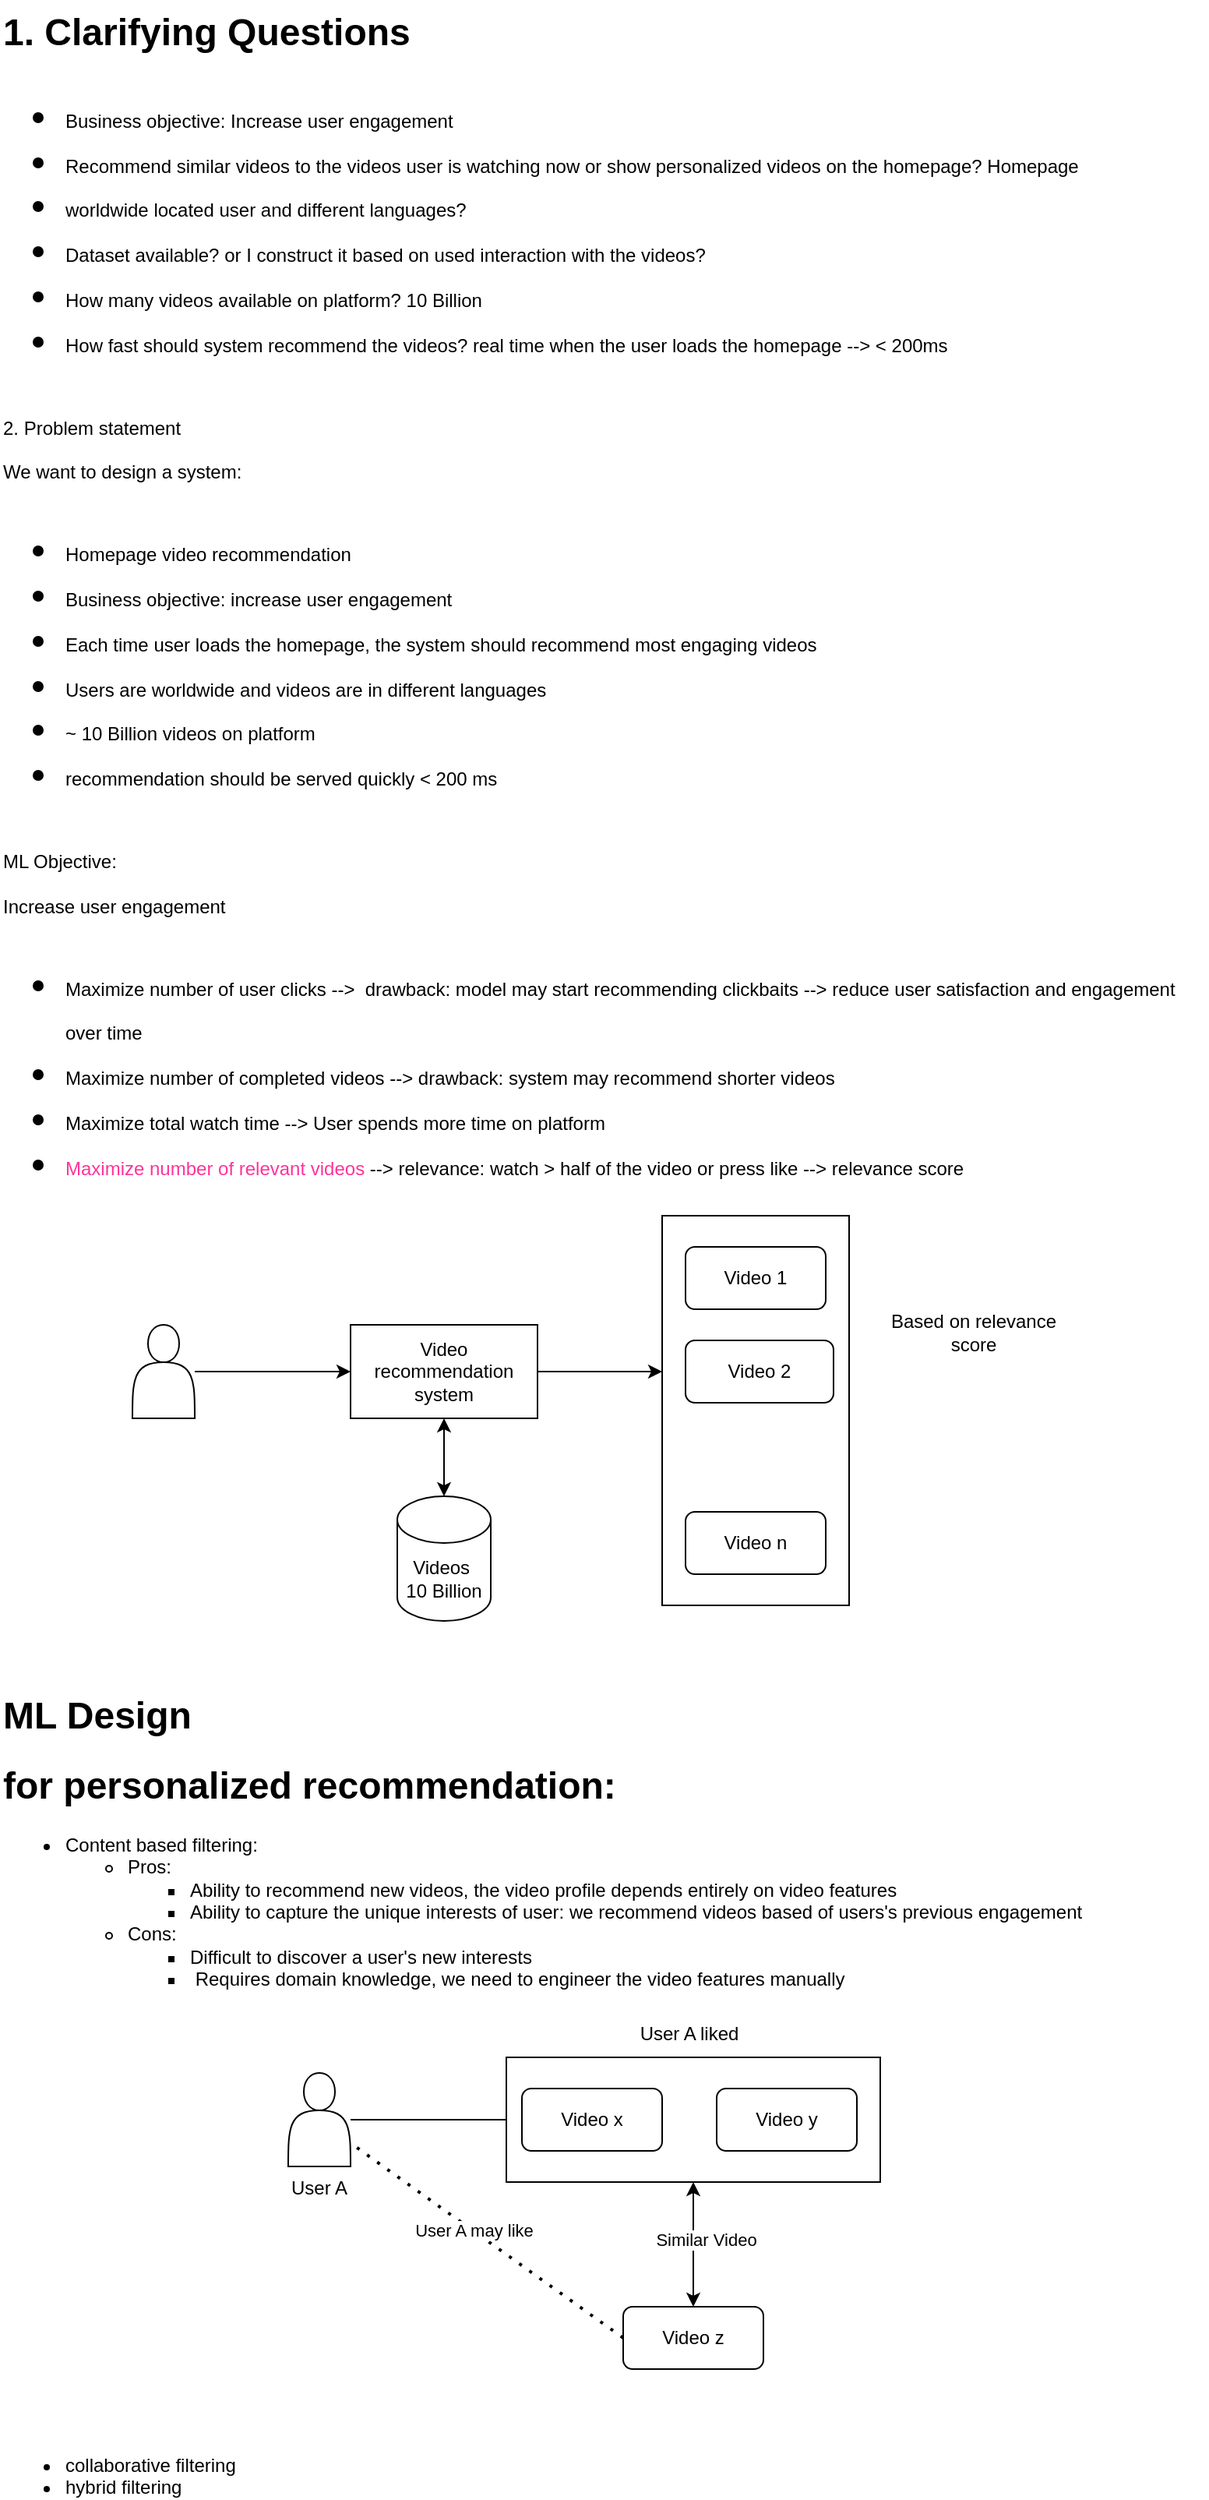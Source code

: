 <mxfile version="24.8.4">
  <diagram name="Page-1" id="ykQXPO-A_N70wSNFyHUw">
    <mxGraphModel dx="3533" dy="1187" grid="1" gridSize="10" guides="1" tooltips="1" connect="1" arrows="1" fold="1" page="1" pageScale="1" pageWidth="850" pageHeight="1100" math="0" shadow="0">
      <root>
        <mxCell id="0" />
        <mxCell id="1" parent="0" />
        <mxCell id="X0dmrrOlAeSeErXz5RRt-1" value="&lt;h1 style=&quot;margin-top: 0px;&quot;&gt;1. Clarifying Questions&lt;/h1&gt;&lt;h1 style=&quot;margin-top: 0px;&quot;&gt;&lt;ul&gt;&lt;li&gt;&lt;span style=&quot;font-size: 12px; font-weight: 400;&quot;&gt;Business objective: Increase user engagement&lt;/span&gt;&lt;/li&gt;&lt;li&gt;&lt;span style=&quot;font-size: 12px; font-weight: 400;&quot;&gt;Recommend similar videos to the videos user is watching now or show personalized videos on the homepage? Homepage&lt;/span&gt;&lt;/li&gt;&lt;li&gt;&lt;span style=&quot;font-size: 12px; font-weight: 400;&quot;&gt;worldwide located user and different languages?&amp;nbsp;&lt;/span&gt;&lt;/li&gt;&lt;li&gt;&lt;span style=&quot;font-size: 12px; font-weight: 400;&quot;&gt;Dataset available? or I construct it based on used interaction with the videos?&amp;nbsp;&lt;/span&gt;&lt;/li&gt;&lt;li&gt;&lt;span style=&quot;font-size: 12px; font-weight: 400;&quot;&gt;How many videos available on platform? 10 Billion&lt;/span&gt;&lt;/li&gt;&lt;li&gt;&lt;span style=&quot;font-size: 12px; font-weight: 400;&quot;&gt;How fast should system recommend the videos? real time when the user loads the homepage --&amp;gt; &amp;lt; 200ms&lt;/span&gt;&lt;/li&gt;&lt;/ul&gt;&lt;div&gt;&lt;span style=&quot;font-size: 12px; font-weight: 400;&quot;&gt;2. Problem statement&lt;/span&gt;&lt;/div&gt;&lt;div&gt;&lt;span style=&quot;font-size: 12px; font-weight: 400;&quot;&gt;We want to design a system:&amp;nbsp;&lt;/span&gt;&lt;/div&gt;&lt;div&gt;&lt;ul&gt;&lt;li&gt;&lt;span style=&quot;font-size: 12px; font-weight: 400;&quot;&gt;Homepage video recommendation&lt;/span&gt;&lt;/li&gt;&lt;li&gt;&lt;span style=&quot;font-size: 12px; font-weight: 400;&quot;&gt;Business objective: increase user engagement&lt;/span&gt;&lt;/li&gt;&lt;li&gt;&lt;span style=&quot;font-size: 12px; font-weight: 400;&quot;&gt;Each time user loads the homepage, the system should recommend most engaging videos&lt;/span&gt;&lt;/li&gt;&lt;li&gt;&lt;span style=&quot;font-size: 12px; font-weight: 400;&quot;&gt;Users are worldwide and videos are in different languages&lt;/span&gt;&lt;/li&gt;&lt;li&gt;&lt;span style=&quot;font-size: 12px; font-weight: 400;&quot;&gt;~ 10 Billion videos on platform&lt;/span&gt;&lt;/li&gt;&lt;li&gt;&lt;span style=&quot;font-size: 12px; font-weight: 400;&quot;&gt;recommendation should be served quickly &amp;lt; 200 ms&lt;/span&gt;&lt;/li&gt;&lt;/ul&gt;&lt;div&gt;&lt;span style=&quot;font-size: 12px; font-weight: 400;&quot;&gt;ML Objective:&amp;nbsp;&lt;/span&gt;&lt;/div&gt;&lt;/div&gt;&lt;div&gt;&lt;span style=&quot;font-size: 12px; font-weight: 400;&quot;&gt;Increase user engagement&lt;/span&gt;&lt;/div&gt;&lt;div&gt;&lt;ul&gt;&lt;li&gt;&lt;span style=&quot;font-size: 12px; font-weight: 400;&quot;&gt;Maximize number of user clicks --&amp;gt; &amp;nbsp;drawback: model may start recommending clickbaits --&amp;gt; reduce user satisfaction and engagement over time&lt;/span&gt;&lt;/li&gt;&lt;li&gt;&lt;span style=&quot;font-size: 12px; font-weight: 400;&quot;&gt;Maximize number of completed&amp;nbsp;videos --&amp;gt; drawback: system may recommend shorter videos&lt;/span&gt;&lt;/li&gt;&lt;li&gt;&lt;span style=&quot;font-size: 12px; font-weight: 400;&quot;&gt;Maximize total watch time --&amp;gt; User spends more time on platform&lt;/span&gt;&lt;/li&gt;&lt;li&gt;&lt;span style=&quot;font-size: 12px; font-weight: 400;&quot;&gt;&lt;font color=&quot;#ff3399&quot;&gt;Maximize number of relevant videos &lt;/font&gt;--&amp;gt; relevance: watch &amp;gt; half of the video or press like --&amp;gt; relevance score&lt;/span&gt;&lt;/li&gt;&lt;/ul&gt;&lt;/div&gt;&lt;/h1&gt;" style="text;html=1;whiteSpace=wrap;overflow=hidden;rounded=0;" vertex="1" parent="1">
          <mxGeometry x="-1655" y="40" width="775" height="770" as="geometry" />
        </mxCell>
        <mxCell id="X0dmrrOlAeSeErXz5RRt-14" value="&lt;h1 style=&quot;margin-top: 0px;&quot;&gt;ML Design&lt;/h1&gt;&lt;h1 style=&quot;margin-top: 0px;&quot;&gt;for personalized recommendation:&lt;/h1&gt;&lt;div&gt;&lt;ul&gt;&lt;li&gt;Content based filtering:&amp;nbsp;&lt;/li&gt;&lt;ul&gt;&lt;li&gt;Pros:&amp;nbsp;&lt;/li&gt;&lt;ul&gt;&lt;li&gt;Ability to recommend new videos, the video profile depends entirely on video features&lt;/li&gt;&lt;li&gt;Ability to capture the unique interests of user: we recommend videos based of users&#39;s previous engagement&lt;/li&gt;&lt;/ul&gt;&lt;li&gt;Cons:&amp;nbsp;&lt;/li&gt;&lt;ul&gt;&lt;li&gt;Difficult to discover a user&#39;s new interests&lt;/li&gt;&lt;li&gt;&amp;nbsp;Requires domain knowledge, we need to engineer the video features manually&lt;/li&gt;&lt;/ul&gt;&lt;/ul&gt;&lt;/ul&gt;&lt;div&gt;&lt;br&gt;&lt;/div&gt;&lt;div&gt;&lt;br&gt;&lt;/div&gt;&lt;div&gt;&lt;br&gt;&lt;/div&gt;&lt;div&gt;&lt;br&gt;&lt;/div&gt;&lt;div&gt;&lt;br&gt;&lt;/div&gt;&lt;div&gt;&lt;br&gt;&lt;/div&gt;&lt;div&gt;&lt;br&gt;&lt;/div&gt;&lt;div&gt;&lt;br&gt;&lt;/div&gt;&lt;div&gt;&lt;br&gt;&lt;/div&gt;&lt;div&gt;&lt;br&gt;&lt;/div&gt;&lt;div&gt;&lt;br&gt;&lt;/div&gt;&lt;div&gt;&lt;br&gt;&lt;/div&gt;&lt;div&gt;&lt;br&gt;&lt;/div&gt;&lt;div&gt;&lt;br&gt;&lt;/div&gt;&lt;div&gt;&lt;br&gt;&lt;/div&gt;&lt;div&gt;&lt;br&gt;&lt;/div&gt;&lt;div&gt;&lt;br&gt;&lt;/div&gt;&lt;div&gt;&lt;br&gt;&lt;/div&gt;&lt;div&gt;&lt;br&gt;&lt;/div&gt;&lt;ul&gt;&lt;li&gt;collaborative filtering&lt;/li&gt;&lt;li&gt;hybrid filtering&lt;/li&gt;&lt;/ul&gt;&lt;/div&gt;" style="text;html=1;whiteSpace=wrap;overflow=hidden;rounded=0;" vertex="1" parent="1">
          <mxGeometry x="-1655" y="1120" width="775" height="520" as="geometry" />
        </mxCell>
        <mxCell id="X0dmrrOlAeSeErXz5RRt-15" value="" style="group" vertex="1" connectable="0" parent="1">
          <mxGeometry x="-1570" y="820" width="600" height="260" as="geometry" />
        </mxCell>
        <mxCell id="X0dmrrOlAeSeErXz5RRt-8" value="" style="edgeStyle=orthogonalEdgeStyle;rounded=0;orthogonalLoop=1;jettySize=auto;html=1;" edge="1" parent="X0dmrrOlAeSeErXz5RRt-15" source="X0dmrrOlAeSeErXz5RRt-2">
          <mxGeometry relative="1" as="geometry">
            <mxPoint x="340" y="100" as="targetPoint" />
            <Array as="points">
              <mxPoint x="300" y="100" />
              <mxPoint x="300" y="100" />
            </Array>
          </mxGeometry>
        </mxCell>
        <mxCell id="X0dmrrOlAeSeErXz5RRt-11" value="" style="edgeStyle=orthogonalEdgeStyle;rounded=0;orthogonalLoop=1;jettySize=auto;html=1;startArrow=classic;startFill=1;" edge="1" parent="X0dmrrOlAeSeErXz5RRt-15" source="X0dmrrOlAeSeErXz5RRt-2" target="X0dmrrOlAeSeErXz5RRt-10">
          <mxGeometry relative="1" as="geometry">
            <Array as="points">
              <mxPoint x="200" y="150" />
              <mxPoint x="200" y="150" />
            </Array>
          </mxGeometry>
        </mxCell>
        <mxCell id="X0dmrrOlAeSeErXz5RRt-2" value="Video recommendation system" style="rounded=0;whiteSpace=wrap;html=1;" vertex="1" parent="X0dmrrOlAeSeErXz5RRt-15">
          <mxGeometry x="140" y="70" width="120" height="60" as="geometry" />
        </mxCell>
        <mxCell id="X0dmrrOlAeSeErXz5RRt-3" value="" style="rounded=0;whiteSpace=wrap;html=1;" vertex="1" parent="X0dmrrOlAeSeErXz5RRt-15">
          <mxGeometry x="340" width="120" height="250" as="geometry" />
        </mxCell>
        <mxCell id="X0dmrrOlAeSeErXz5RRt-4" value="Video 1" style="rounded=1;whiteSpace=wrap;html=1;" vertex="1" parent="X0dmrrOlAeSeErXz5RRt-15">
          <mxGeometry x="355" y="20" width="90" height="40" as="geometry" />
        </mxCell>
        <mxCell id="X0dmrrOlAeSeErXz5RRt-5" value="Video 2" style="rounded=1;whiteSpace=wrap;html=1;" vertex="1" parent="X0dmrrOlAeSeErXz5RRt-15">
          <mxGeometry x="355" y="80" width="95" height="40" as="geometry" />
        </mxCell>
        <mxCell id="X0dmrrOlAeSeErXz5RRt-6" value="Video n" style="rounded=1;whiteSpace=wrap;html=1;" vertex="1" parent="X0dmrrOlAeSeErXz5RRt-15">
          <mxGeometry x="355" y="190" width="90" height="40" as="geometry" />
        </mxCell>
        <mxCell id="X0dmrrOlAeSeErXz5RRt-7" value="Based on relevance score" style="text;html=1;align=center;verticalAlign=middle;whiteSpace=wrap;rounded=0;" vertex="1" parent="X0dmrrOlAeSeErXz5RRt-15">
          <mxGeometry x="480" y="60" width="120" height="30" as="geometry" />
        </mxCell>
        <mxCell id="X0dmrrOlAeSeErXz5RRt-10" value="Videos&amp;nbsp;&lt;div&gt;10 Billion&lt;/div&gt;" style="shape=cylinder3;whiteSpace=wrap;html=1;boundedLbl=1;backgroundOutline=1;size=15;" vertex="1" parent="X0dmrrOlAeSeErXz5RRt-15">
          <mxGeometry x="170" y="180" width="60" height="80" as="geometry" />
        </mxCell>
        <mxCell id="X0dmrrOlAeSeErXz5RRt-13" value="" style="edgeStyle=orthogonalEdgeStyle;rounded=0;orthogonalLoop=1;jettySize=auto;html=1;" edge="1" parent="X0dmrrOlAeSeErXz5RRt-15" source="X0dmrrOlAeSeErXz5RRt-12" target="X0dmrrOlAeSeErXz5RRt-2">
          <mxGeometry relative="1" as="geometry" />
        </mxCell>
        <mxCell id="X0dmrrOlAeSeErXz5RRt-12" value="" style="shape=actor;whiteSpace=wrap;html=1;" vertex="1" parent="X0dmrrOlAeSeErXz5RRt-15">
          <mxGeometry y="70" width="40" height="60" as="geometry" />
        </mxCell>
        <mxCell id="X0dmrrOlAeSeErXz5RRt-34" value="User A" style="text;html=1;align=center;verticalAlign=middle;whiteSpace=wrap;rounded=0;" vertex="1" parent="1">
          <mxGeometry x="-1480" y="1429" width="60" height="30" as="geometry" />
        </mxCell>
        <mxCell id="X0dmrrOlAeSeErXz5RRt-42" value="" style="group" vertex="1" connectable="0" parent="1">
          <mxGeometry x="-1470" y="1330" width="380" height="230" as="geometry" />
        </mxCell>
        <mxCell id="X0dmrrOlAeSeErXz5RRt-37" value="" style="edgeStyle=orthogonalEdgeStyle;rounded=0;orthogonalLoop=1;jettySize=auto;html=1;" edge="1" parent="X0dmrrOlAeSeErXz5RRt-42" source="X0dmrrOlAeSeErXz5RRt-28" target="X0dmrrOlAeSeErXz5RRt-31">
          <mxGeometry relative="1" as="geometry" />
        </mxCell>
        <mxCell id="X0dmrrOlAeSeErXz5RRt-28" value="" style="shape=actor;whiteSpace=wrap;html=1;" vertex="1" parent="X0dmrrOlAeSeErXz5RRt-42">
          <mxGeometry y="40" width="40" height="60" as="geometry" />
        </mxCell>
        <mxCell id="X0dmrrOlAeSeErXz5RRt-29" value="" style="rounded=0;whiteSpace=wrap;html=1;" vertex="1" parent="X0dmrrOlAeSeErXz5RRt-42">
          <mxGeometry x="140" y="30" width="240" height="80" as="geometry" />
        </mxCell>
        <mxCell id="X0dmrrOlAeSeErXz5RRt-31" value="Video x" style="rounded=1;whiteSpace=wrap;html=1;" vertex="1" parent="X0dmrrOlAeSeErXz5RRt-42">
          <mxGeometry x="150" y="50" width="90" height="40" as="geometry" />
        </mxCell>
        <mxCell id="X0dmrrOlAeSeErXz5RRt-32" value="Video y" style="rounded=1;whiteSpace=wrap;html=1;" vertex="1" parent="X0dmrrOlAeSeErXz5RRt-42">
          <mxGeometry x="275" y="50" width="90" height="40" as="geometry" />
        </mxCell>
        <mxCell id="X0dmrrOlAeSeErXz5RRt-38" value="" style="edgeStyle=orthogonalEdgeStyle;rounded=0;orthogonalLoop=1;jettySize=auto;html=1;entryX=0.5;entryY=1;entryDx=0;entryDy=0;startArrow=classic;startFill=1;" edge="1" parent="X0dmrrOlAeSeErXz5RRt-42" source="X0dmrrOlAeSeErXz5RRt-33" target="X0dmrrOlAeSeErXz5RRt-29">
          <mxGeometry relative="1" as="geometry">
            <Array as="points">
              <mxPoint x="260" y="130" />
              <mxPoint x="260" y="130" />
            </Array>
          </mxGeometry>
        </mxCell>
        <mxCell id="X0dmrrOlAeSeErXz5RRt-39" value="Similar Video" style="edgeLabel;html=1;align=center;verticalAlign=middle;resizable=0;points=[];" vertex="1" connectable="0" parent="X0dmrrOlAeSeErXz5RRt-38">
          <mxGeometry x="0.075" y="-8" relative="1" as="geometry">
            <mxPoint as="offset" />
          </mxGeometry>
        </mxCell>
        <mxCell id="X0dmrrOlAeSeErXz5RRt-33" value="Video z" style="rounded=1;whiteSpace=wrap;html=1;" vertex="1" parent="X0dmrrOlAeSeErXz5RRt-42">
          <mxGeometry x="215" y="190" width="90" height="40" as="geometry" />
        </mxCell>
        <mxCell id="X0dmrrOlAeSeErXz5RRt-35" value="User A liked" style="text;html=1;align=center;verticalAlign=middle;whiteSpace=wrap;rounded=0;" vertex="1" parent="X0dmrrOlAeSeErXz5RRt-42">
          <mxGeometry x="210" width="95" height="30" as="geometry" />
        </mxCell>
        <mxCell id="X0dmrrOlAeSeErXz5RRt-40" value="" style="endArrow=none;dashed=1;html=1;dashPattern=1 3;strokeWidth=2;rounded=0;entryX=1;entryY=0.75;entryDx=0;entryDy=0;exitX=0;exitY=0.5;exitDx=0;exitDy=0;" edge="1" parent="X0dmrrOlAeSeErXz5RRt-42" source="X0dmrrOlAeSeErXz5RRt-33" target="X0dmrrOlAeSeErXz5RRt-28">
          <mxGeometry width="50" height="50" relative="1" as="geometry">
            <mxPoint x="340" y="60" as="sourcePoint" />
            <mxPoint x="390" y="10" as="targetPoint" />
          </mxGeometry>
        </mxCell>
        <mxCell id="X0dmrrOlAeSeErXz5RRt-41" value="User A may like" style="edgeLabel;html=1;align=center;verticalAlign=middle;resizable=0;points=[];" vertex="1" connectable="0" parent="X0dmrrOlAeSeErXz5RRt-40">
          <mxGeometry x="0.112" y="-1" relative="1" as="geometry">
            <mxPoint y="1" as="offset" />
          </mxGeometry>
        </mxCell>
      </root>
    </mxGraphModel>
  </diagram>
</mxfile>
